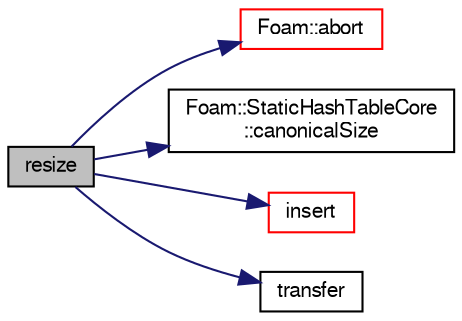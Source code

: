 digraph "resize"
{
  bgcolor="transparent";
  edge [fontname="FreeSans",fontsize="10",labelfontname="FreeSans",labelfontsize="10"];
  node [fontname="FreeSans",fontsize="10",shape=record];
  rankdir="LR";
  Node1 [label="resize",height=0.2,width=0.4,color="black", fillcolor="grey75", style="filled" fontcolor="black"];
  Node1 -> Node2 [color="midnightblue",fontsize="10",style="solid",fontname="FreeSans"];
  Node2 [label="Foam::abort",height=0.2,width=0.4,color="red",URL="$a10237.html#a447107a607d03e417307c203fa5fb44b"];
  Node1 -> Node3 [color="midnightblue",fontsize="10",style="solid",fontname="FreeSans"];
  Node3 [label="Foam::StaticHashTableCore\l::canonicalSize",height=0.2,width=0.4,color="black",URL="$a02374.html#a929b99f07ab644a066b274a57a2e70c7",tooltip="Return a canonical (power-of-two) size. "];
  Node1 -> Node4 [color="midnightblue",fontsize="10",style="solid",fontname="FreeSans"];
  Node4 [label="insert",height=0.2,width=0.4,color="red",URL="$a02373.html#a18c02445c7e36e8cf90f58a83662cc2f",tooltip="Insert a new hashed entry. "];
  Node1 -> Node5 [color="midnightblue",fontsize="10",style="solid",fontname="FreeSans"];
  Node5 [label="transfer",height=0.2,width=0.4,color="black",URL="$a04168.html#affdea9725e7fbb4d67d3844a68f56eb7"];
}
